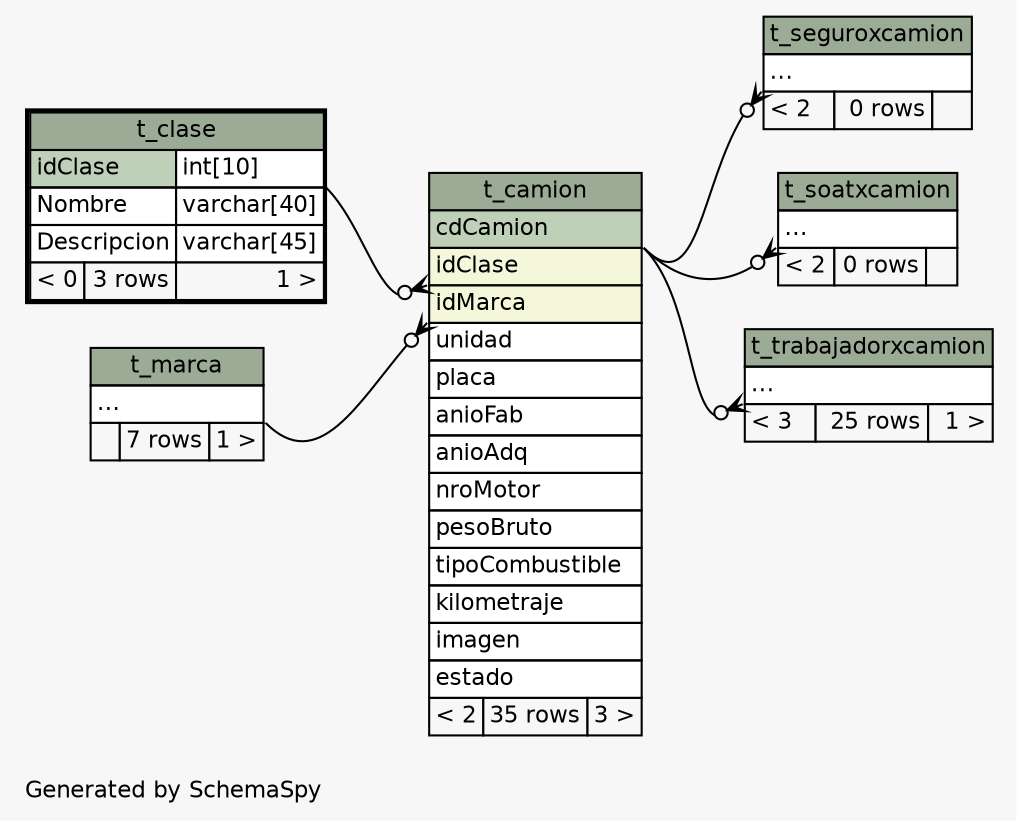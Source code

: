 // dot null on Windows 7 6.1
// SchemaSpy rev 590
digraph "twoDegreesRelationshipsDiagram" {
  graph [
    rankdir="RL"
    bgcolor="#f7f7f7"
    label="\nGenerated by SchemaSpy"
    labeljust="l"
    nodesep="0.18"
    ranksep="0.46"
    fontname="Helvetica"
    fontsize="11"
  ];
  node [
    fontname="Helvetica"
    fontsize="11"
    shape="plaintext"
  ];
  edge [
    arrowsize="0.8"
  ];
  "t_camion":"idClase":sw -> "t_clase":"idClase.type":se [arrowhead=none dir=back arrowtail=crowodot];
  "t_camion":"idMarca":sw -> "t_marca":"elipses":se [arrowhead=none dir=back arrowtail=crowodot];
  "t_seguroxcamion":"elipses":sw -> "t_camion":"cdCamion":se [arrowhead=none dir=back arrowtail=crowodot];
  "t_soatxcamion":"elipses":sw -> "t_camion":"cdCamion":se [arrowhead=none dir=back arrowtail=crowodot];
  "t_trabajadorxcamion":"elipses":sw -> "t_camion":"cdCamion":se [arrowhead=none dir=back arrowtail=crowodot];
  "t_camion" [
    label=<
    <TABLE BORDER="0" CELLBORDER="1" CELLSPACING="0" BGCOLOR="#ffffff">
      <TR><TD COLSPAN="3" BGCOLOR="#9bab96" ALIGN="CENTER">t_camion</TD></TR>
      <TR><TD PORT="cdCamion" COLSPAN="3" BGCOLOR="#bed1b8" ALIGN="LEFT">cdCamion</TD></TR>
      <TR><TD PORT="idClase" COLSPAN="3" BGCOLOR="#f4f7da" ALIGN="LEFT">idClase</TD></TR>
      <TR><TD PORT="idMarca" COLSPAN="3" BGCOLOR="#f4f7da" ALIGN="LEFT">idMarca</TD></TR>
      <TR><TD PORT="unidad" COLSPAN="3" ALIGN="LEFT">unidad</TD></TR>
      <TR><TD PORT="placa" COLSPAN="3" ALIGN="LEFT">placa</TD></TR>
      <TR><TD PORT="anioFab" COLSPAN="3" ALIGN="LEFT">anioFab</TD></TR>
      <TR><TD PORT="anioAdq" COLSPAN="3" ALIGN="LEFT">anioAdq</TD></TR>
      <TR><TD PORT="nroMotor" COLSPAN="3" ALIGN="LEFT">nroMotor</TD></TR>
      <TR><TD PORT="pesoBruto" COLSPAN="3" ALIGN="LEFT">pesoBruto</TD></TR>
      <TR><TD PORT="tipoCombustible" COLSPAN="3" ALIGN="LEFT">tipoCombustible</TD></TR>
      <TR><TD PORT="kilometraje" COLSPAN="3" ALIGN="LEFT">kilometraje</TD></TR>
      <TR><TD PORT="imagen" COLSPAN="3" ALIGN="LEFT">imagen</TD></TR>
      <TR><TD PORT="estado" COLSPAN="3" ALIGN="LEFT">estado</TD></TR>
      <TR><TD ALIGN="LEFT" BGCOLOR="#f7f7f7">&lt; 2</TD><TD ALIGN="RIGHT" BGCOLOR="#f7f7f7">35 rows</TD><TD ALIGN="RIGHT" BGCOLOR="#f7f7f7">3 &gt;</TD></TR>
    </TABLE>>
    URL="t_camion.html"
    tooltip="t_camion"
  ];
  "t_clase" [
    label=<
    <TABLE BORDER="2" CELLBORDER="1" CELLSPACING="0" BGCOLOR="#ffffff">
      <TR><TD COLSPAN="3" BGCOLOR="#9bab96" ALIGN="CENTER">t_clase</TD></TR>
      <TR><TD PORT="idClase" COLSPAN="2" BGCOLOR="#bed1b8" ALIGN="LEFT">idClase</TD><TD PORT="idClase.type" ALIGN="LEFT">int[10]</TD></TR>
      <TR><TD PORT="Nombre" COLSPAN="2" ALIGN="LEFT">Nombre</TD><TD PORT="Nombre.type" ALIGN="LEFT">varchar[40]</TD></TR>
      <TR><TD PORT="Descripcion" COLSPAN="2" ALIGN="LEFT">Descripcion</TD><TD PORT="Descripcion.type" ALIGN="LEFT">varchar[45]</TD></TR>
      <TR><TD ALIGN="LEFT" BGCOLOR="#f7f7f7">&lt; 0</TD><TD ALIGN="RIGHT" BGCOLOR="#f7f7f7">3 rows</TD><TD ALIGN="RIGHT" BGCOLOR="#f7f7f7">1 &gt;</TD></TR>
    </TABLE>>
    URL="t_clase.html"
    tooltip="t_clase"
  ];
  "t_marca" [
    label=<
    <TABLE BORDER="0" CELLBORDER="1" CELLSPACING="0" BGCOLOR="#ffffff">
      <TR><TD COLSPAN="3" BGCOLOR="#9bab96" ALIGN="CENTER">t_marca</TD></TR>
      <TR><TD PORT="elipses" COLSPAN="3" ALIGN="LEFT">...</TD></TR>
      <TR><TD ALIGN="LEFT" BGCOLOR="#f7f7f7">  </TD><TD ALIGN="RIGHT" BGCOLOR="#f7f7f7">7 rows</TD><TD ALIGN="RIGHT" BGCOLOR="#f7f7f7">1 &gt;</TD></TR>
    </TABLE>>
    URL="t_marca.html"
    tooltip="t_marca"
  ];
  "t_seguroxcamion" [
    label=<
    <TABLE BORDER="0" CELLBORDER="1" CELLSPACING="0" BGCOLOR="#ffffff">
      <TR><TD COLSPAN="3" BGCOLOR="#9bab96" ALIGN="CENTER">t_seguroxcamion</TD></TR>
      <TR><TD PORT="elipses" COLSPAN="3" ALIGN="LEFT">...</TD></TR>
      <TR><TD ALIGN="LEFT" BGCOLOR="#f7f7f7">&lt; 2</TD><TD ALIGN="RIGHT" BGCOLOR="#f7f7f7">0 rows</TD><TD ALIGN="RIGHT" BGCOLOR="#f7f7f7">  </TD></TR>
    </TABLE>>
    URL="t_seguroxcamion.html"
    tooltip="t_seguroxcamion"
  ];
  "t_soatxcamion" [
    label=<
    <TABLE BORDER="0" CELLBORDER="1" CELLSPACING="0" BGCOLOR="#ffffff">
      <TR><TD COLSPAN="3" BGCOLOR="#9bab96" ALIGN="CENTER">t_soatxcamion</TD></TR>
      <TR><TD PORT="elipses" COLSPAN="3" ALIGN="LEFT">...</TD></TR>
      <TR><TD ALIGN="LEFT" BGCOLOR="#f7f7f7">&lt; 2</TD><TD ALIGN="RIGHT" BGCOLOR="#f7f7f7">0 rows</TD><TD ALIGN="RIGHT" BGCOLOR="#f7f7f7">  </TD></TR>
    </TABLE>>
    URL="t_soatxcamion.html"
    tooltip="t_soatxcamion"
  ];
  "t_trabajadorxcamion" [
    label=<
    <TABLE BORDER="0" CELLBORDER="1" CELLSPACING="0" BGCOLOR="#ffffff">
      <TR><TD COLSPAN="3" BGCOLOR="#9bab96" ALIGN="CENTER">t_trabajadorxcamion</TD></TR>
      <TR><TD PORT="elipses" COLSPAN="3" ALIGN="LEFT">...</TD></TR>
      <TR><TD ALIGN="LEFT" BGCOLOR="#f7f7f7">&lt; 3</TD><TD ALIGN="RIGHT" BGCOLOR="#f7f7f7">25 rows</TD><TD ALIGN="RIGHT" BGCOLOR="#f7f7f7">1 &gt;</TD></TR>
    </TABLE>>
    URL="t_trabajadorxcamion.html"
    tooltip="t_trabajadorxcamion"
  ];
}
